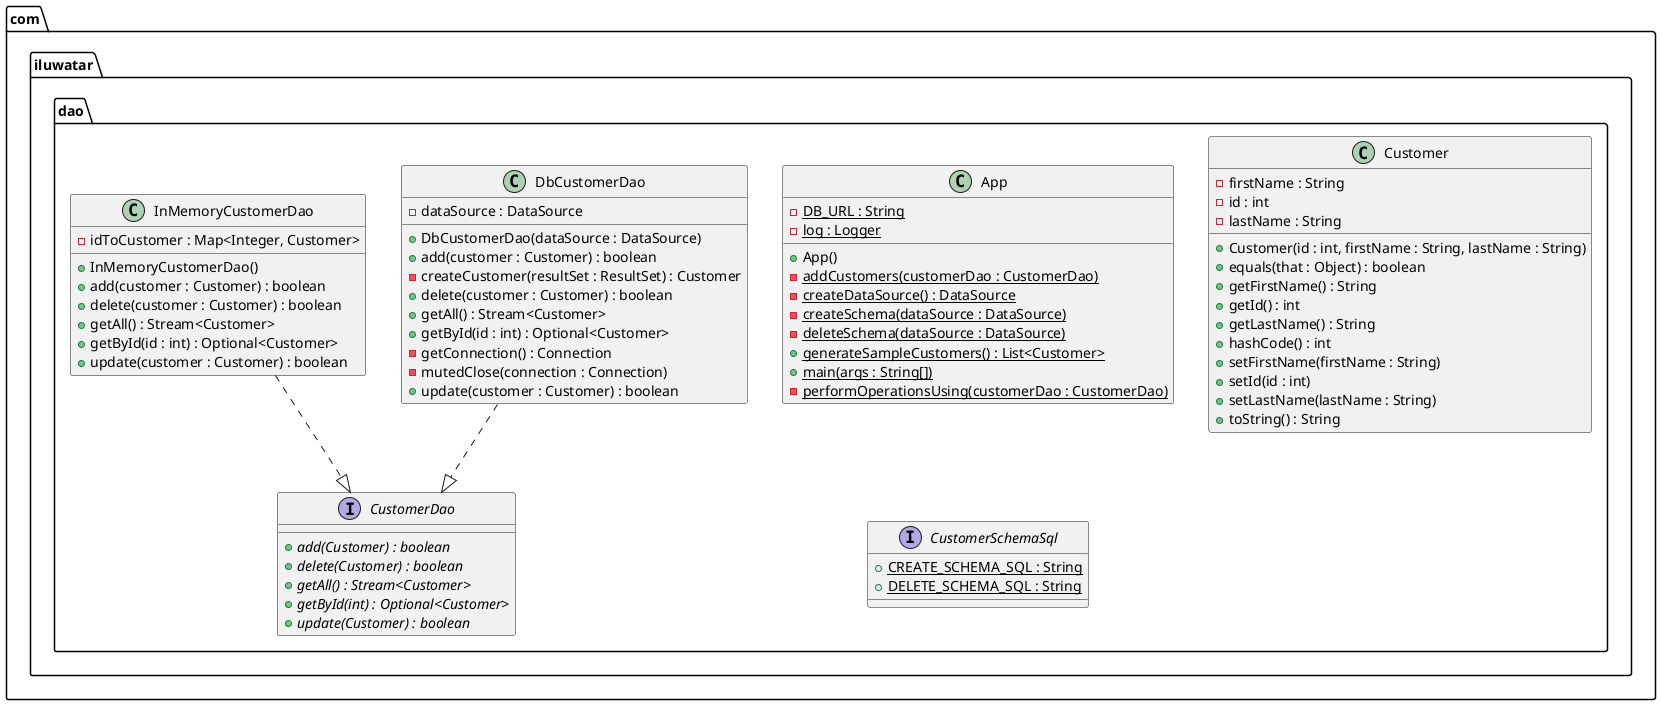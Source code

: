 @startuml
package com.iluwatar.dao {
  class App {
    - DB_URL : String {static}
    - log : Logger {static}
    + App()
    - addCustomers(customerDao : CustomerDao) {static}
    - createDataSource() : DataSource {static}
    - createSchema(dataSource : DataSource) {static}
    - deleteSchema(dataSource : DataSource) {static}
    + generateSampleCustomers() : List<Customer> {static}
    + main(args : String[]) {static}
    - performOperationsUsing(customerDao : CustomerDao) {static}
  }
  class Customer {
    - firstName : String
    - id : int
    - lastName : String
    + Customer(id : int, firstName : String, lastName : String)
    + equals(that : Object) : boolean
    + getFirstName() : String
    + getId() : int
    + getLastName() : String
    + hashCode() : int
    + setFirstName(firstName : String)
    + setId(id : int)
    + setLastName(lastName : String)
    + toString() : String
  }
  interface CustomerDao {
    + add(Customer) : boolean {abstract}
    + delete(Customer) : boolean {abstract}
    + getAll() : Stream<Customer> {abstract}
    + getById(int) : Optional<Customer> {abstract}
    + update(Customer) : boolean {abstract}
  }
  interface CustomerSchemaSql {
    + CREATE_SCHEMA_SQL : String {static}
    + DELETE_SCHEMA_SQL : String {static}
  }
  class DbCustomerDao {
    - dataSource : DataSource
    + DbCustomerDao(dataSource : DataSource)
    + add(customer : Customer) : boolean
    - createCustomer(resultSet : ResultSet) : Customer
    + delete(customer : Customer) : boolean
    + getAll() : Stream<Customer>
    + getById(id : int) : Optional<Customer>
    - getConnection() : Connection
    - mutedClose(connection : Connection)
    + update(customer : Customer) : boolean
  }
  class InMemoryCustomerDao {
    - idToCustomer : Map<Integer, Customer>
    + InMemoryCustomerDao()
    + add(customer : Customer) : boolean
    + delete(customer : Customer) : boolean
    + getAll() : Stream<Customer>
    + getById(id : int) : Optional<Customer>
    + update(customer : Customer) : boolean
  }
}
DbCustomerDao ..|> CustomerDao 
InMemoryCustomerDao ..|> CustomerDao 
@enduml